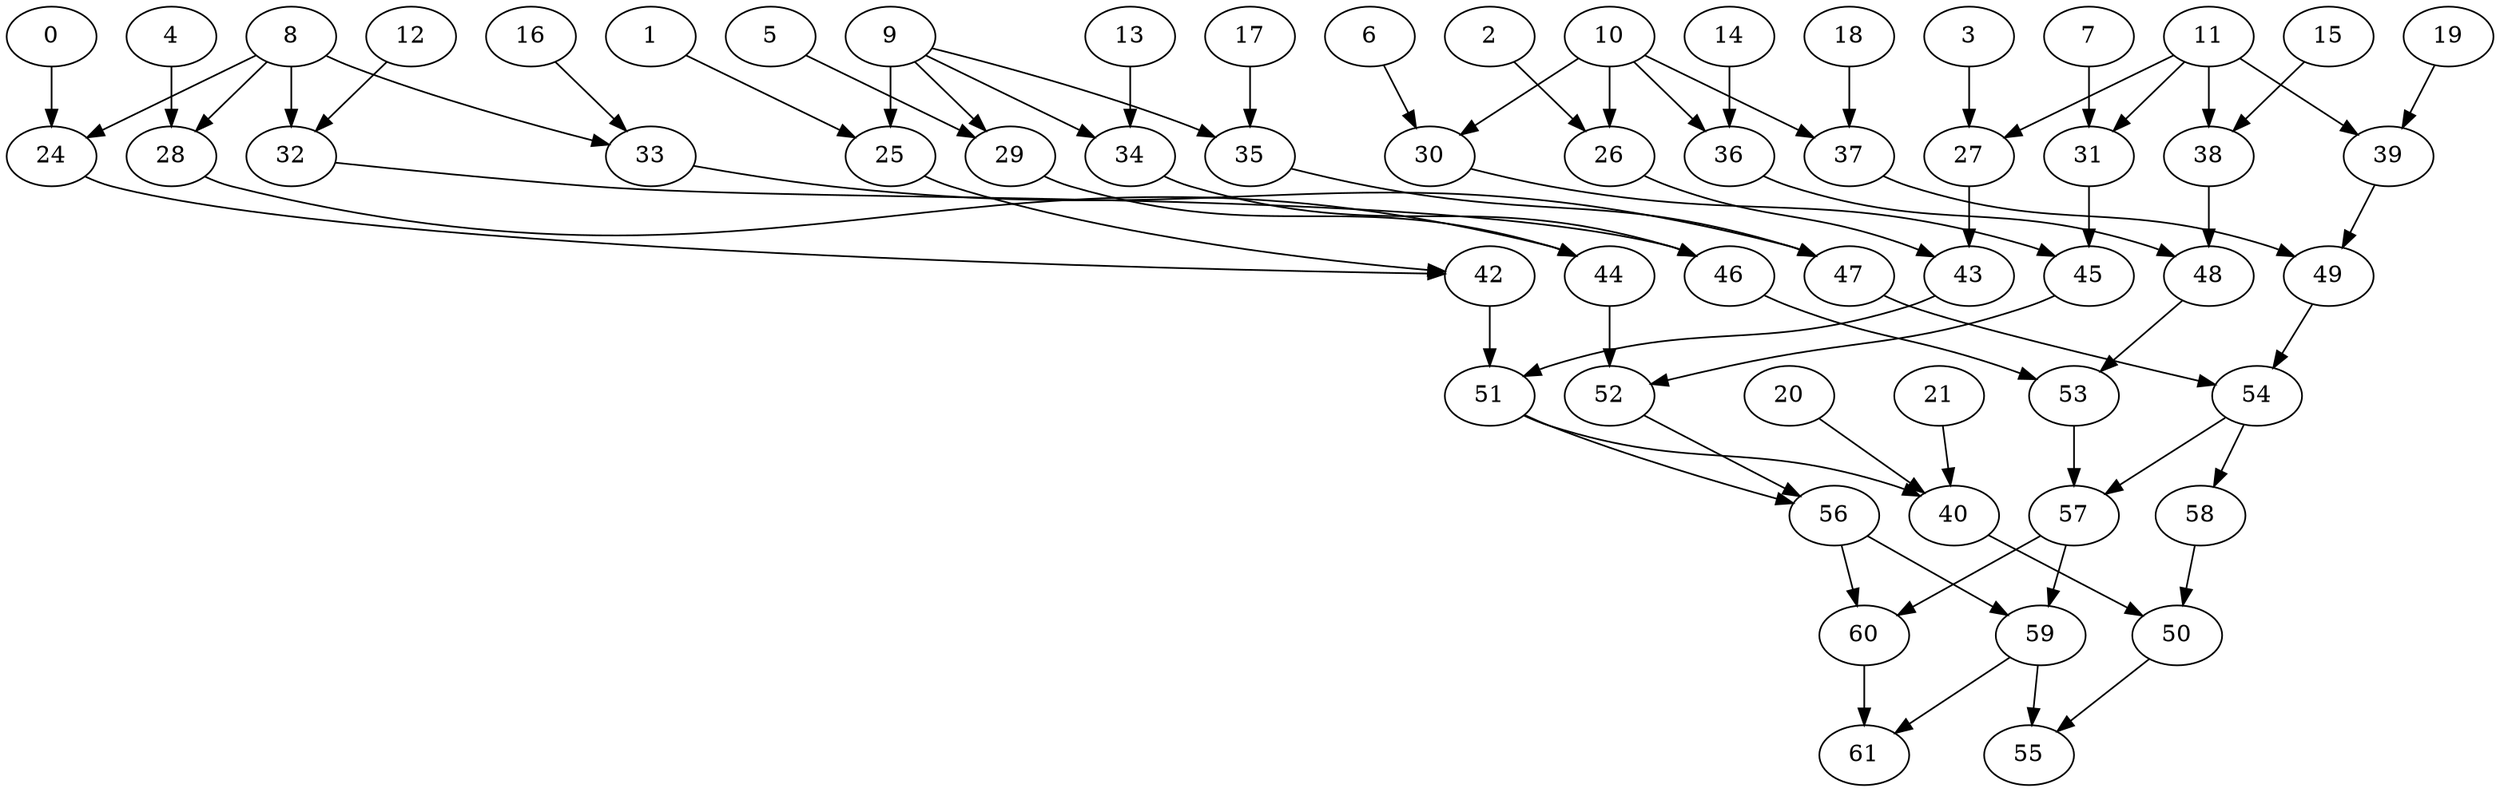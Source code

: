 digraph G {
    0;
    24;
    42;
    1;
    25;
    2;
    26;
    43;
    3;
    27;
    4;
    28;
    44;
    5;
    29;
    6;
    30;
    45;
    7;
    31;
    8;
    32;
    33;
    46;
    47;
    9;
    34;
    35;
    10;
    36;
    37;
    48;
    49;
    11;
    38;
    39;
    12;
    13;
    14;
    15;
    16;
    17;
    18;
    19;
    20;
    40;
    50;
    21;
    51;
    52;
    53;
    54;
    55;
    56;
    57;
    58;
    59;
    60;
    61;
    0 -> 24 [weight=0];
    24 -> 42 [weight=0];
    42 -> 51 [weight=2];
    1 -> 25 [weight=0];
    25 -> 42 [weight=0];
    2 -> 26 [weight=0];
    26 -> 43 [weight=0];
    43 -> 51 [weight=2];
    3 -> 27 [weight=0];
    27 -> 43 [weight=0];
    4 -> 28 [weight=1];
    28 -> 44 [weight=0];
    44 -> 52 [weight=1];
    5 -> 29 [weight=0];
    29 -> 44 [weight=0];
    6 -> 30 [weight=0];
    30 -> 45 [weight=0];
    45 -> 52 [weight=0];
    7 -> 31 [weight=1];
    31 -> 45 [weight=2];
    8 -> 24 [weight=0];
    8 -> 28 [weight=0];
    8 -> 32 [weight=0];
    8 -> 33 [weight=0];
    32 -> 46 [weight=0];
    33 -> 47 [weight=0];
    46 -> 53 [weight=0];
    47 -> 54 [weight=2];
    9 -> 25 [weight=1];
    9 -> 29 [weight=0];
    9 -> 34 [weight=0];
    9 -> 35 [weight=0];
    34 -> 46 [weight=0];
    35 -> 47 [weight=0];
    10 -> 26 [weight=0];
    10 -> 30 [weight=0];
    10 -> 36 [weight=0];
    10 -> 37 [weight=2];
    36 -> 48 [weight=1];
    37 -> 49 [weight=0];
    48 -> 53 [weight=0];
    49 -> 54 [weight=2];
    11 -> 27 [weight=0];
    11 -> 31 [weight=0];
    11 -> 38 [weight=1];
    11 -> 39 [weight=0];
    38 -> 48 [weight=0];
    39 -> 49 [weight=0];
    12 -> 32 [weight=0];
    13 -> 34 [weight=0];
    14 -> 36 [weight=0];
    15 -> 38 [weight=0];
    16 -> 33 [weight=0];
    17 -> 35 [weight=2];
    18 -> 37 [weight=2];
    19 -> 39 [weight=0];
    20 -> 40 [weight=0];
    40 -> 50 [weight=0];
    50 -> 55 [weight=0];
    21 -> 40 [weight=0];
    51 -> 40 [weight=0];
    51 -> 56 [weight=0];
    52 -> 56 [weight=0];
    53 -> 57 [weight=2];
    54 -> 57 [weight=0];
    54 -> 58 [weight=0];
    56 -> 59 [weight=2];
    56 -> 60 [weight=0];
    57 -> 59 [weight=2];
    57 -> 60 [weight=0];
    58 -> 50 [weight=0];
    59 -> 55 [weight=0];
    59 -> 61 [weight=0];
    60 -> 61 [weight=1];
}
